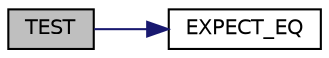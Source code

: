 digraph "TEST"
{
 // INTERACTIVE_SVG=YES
  edge [fontname="Helvetica",fontsize="10",labelfontname="Helvetica",labelfontsize="10"];
  node [fontname="Helvetica",fontsize="10",shape=record];
  rankdir="LR";
  Node214 [label="TEST",height=0.2,width=0.4,color="black", fillcolor="grey75", style="filled", fontcolor="black"];
  Node214 -> Node215 [color="midnightblue",fontsize="10",style="solid",fontname="Helvetica"];
  Node215 [label="EXPECT_EQ",height=0.2,width=0.4,color="black", fillcolor="white", style="filled",URL="$d6/def/_test_json_8cpp.html#a82745227e2f0a8edbb4ae630d88a8e86"];
}
